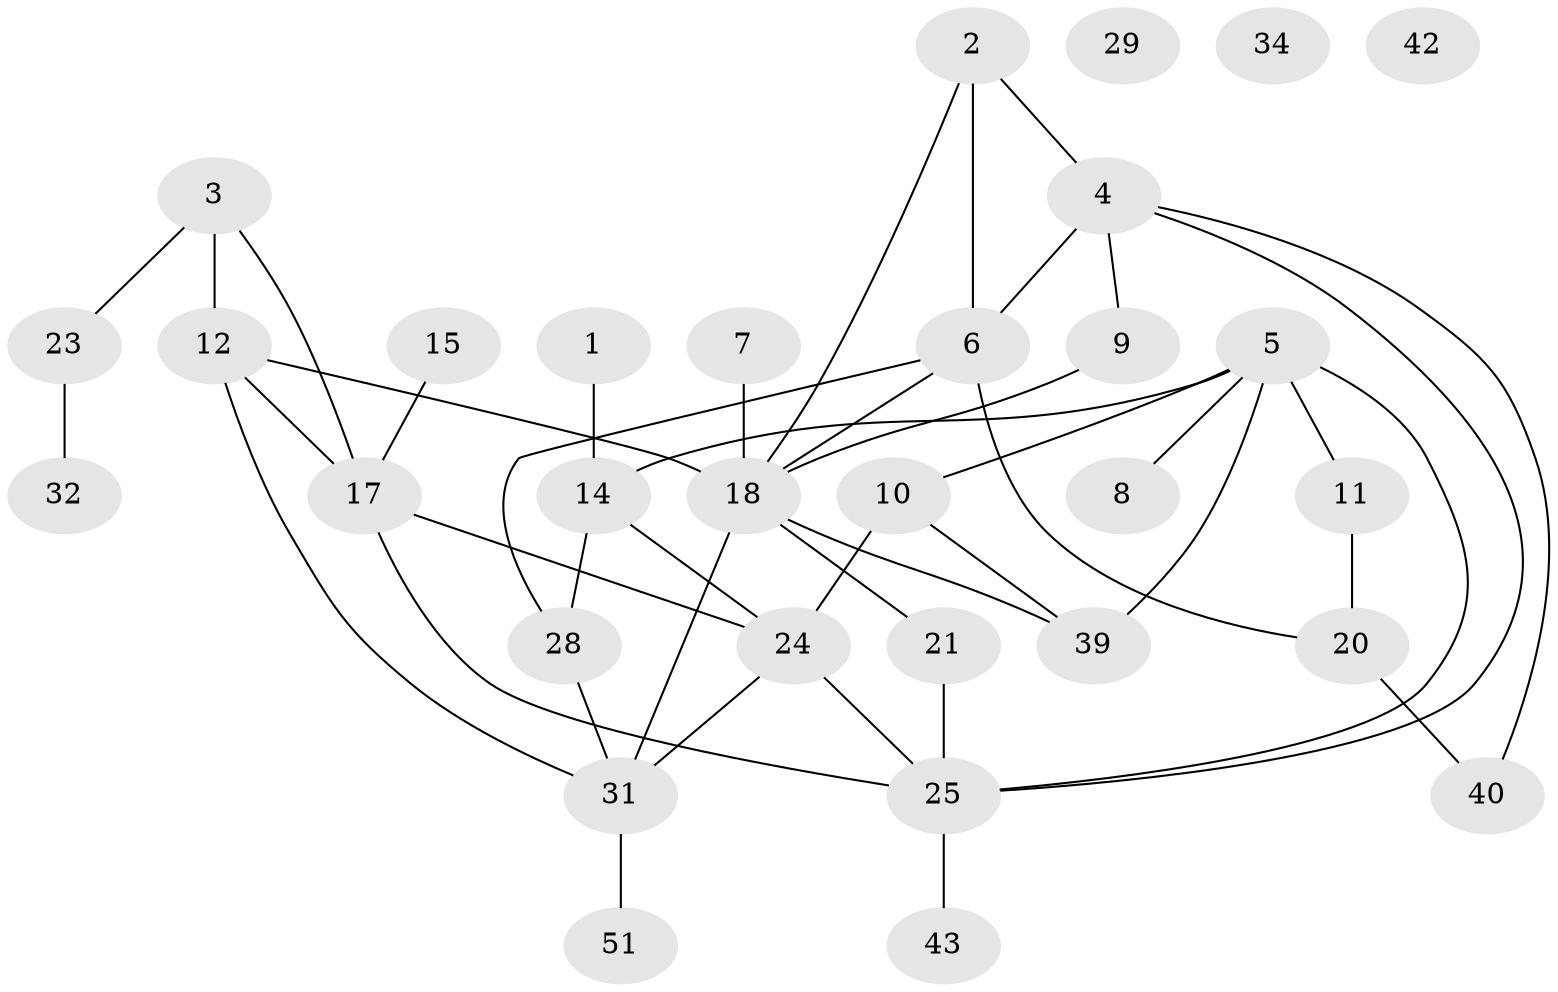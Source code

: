 // Generated by graph-tools (version 1.1) at 2025/23/03/03/25 07:23:26]
// undirected, 31 vertices, 44 edges
graph export_dot {
graph [start="1"]
  node [color=gray90,style=filled];
  1 [super="+50"];
  2;
  3;
  4 [super="+49"];
  5 [super="+33"];
  6 [super="+19"];
  7 [super="+16"];
  8 [super="+13"];
  9;
  10 [super="+37"];
  11;
  12 [super="+46"];
  14 [super="+27"];
  15 [super="+26"];
  17 [super="+30"];
  18 [super="+22"];
  20 [super="+35"];
  21;
  23;
  24 [super="+36"];
  25 [super="+47"];
  28 [super="+44"];
  29;
  31 [super="+38"];
  32 [super="+48"];
  34;
  39 [super="+45"];
  40 [super="+41"];
  42;
  43;
  51;
  1 -- 14;
  2 -- 4;
  2 -- 18;
  2 -- 6;
  3 -- 23;
  3 -- 12;
  3 -- 17;
  4 -- 9;
  4 -- 6 [weight=2];
  4 -- 25;
  4 -- 40;
  5 -- 8 [weight=2];
  5 -- 39;
  5 -- 25 [weight=2];
  5 -- 11;
  5 -- 14;
  5 -- 10;
  6 -- 18;
  6 -- 20;
  6 -- 28;
  7 -- 18 [weight=2];
  9 -- 18;
  10 -- 24 [weight=2];
  10 -- 39;
  11 -- 20;
  12 -- 17;
  12 -- 18 [weight=2];
  12 -- 31;
  14 -- 28;
  14 -- 24;
  15 -- 17;
  17 -- 24;
  17 -- 25;
  18 -- 21;
  18 -- 31;
  18 -- 39;
  20 -- 40;
  21 -- 25 [weight=2];
  23 -- 32;
  24 -- 25;
  24 -- 31;
  25 -- 43;
  28 -- 31;
  31 -- 51;
}
